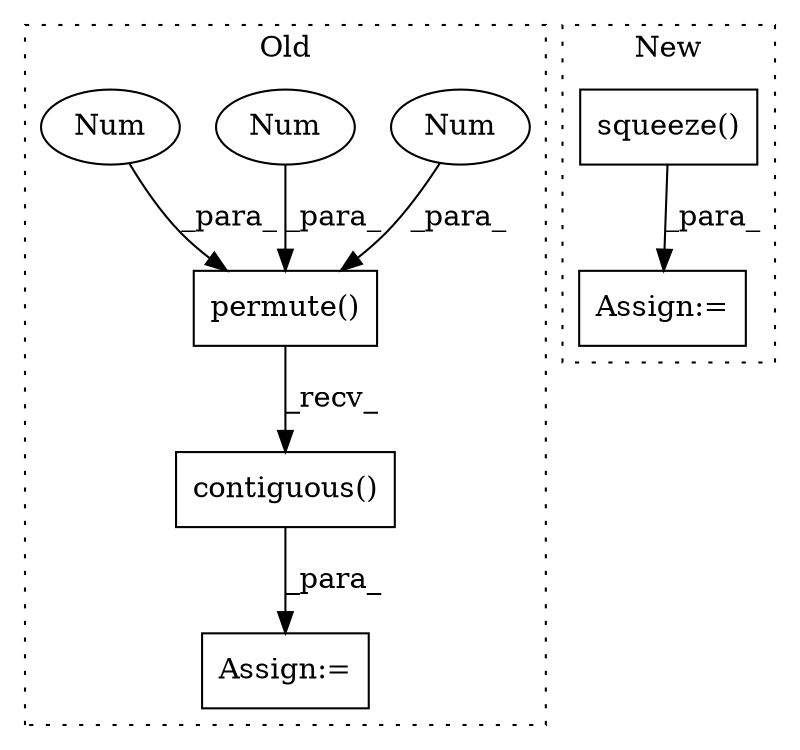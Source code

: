 digraph G {
subgraph cluster0 {
1 [label="contiguous()" a="75" s="1530" l="36" shape="box"];
3 [label="Assign:=" a="68" s="1527" l="3" shape="box"];
4 [label="permute()" a="75" s="1530,1552" l="12,1" shape="box"];
5 [label="Num" a="76" s="1551" l="1" shape="ellipse"];
6 [label="Num" a="76" s="1542" l="1" shape="ellipse"];
7 [label="Num" a="76" s="1548" l="1" shape="ellipse"];
label = "Old";
style="dotted";
}
subgraph cluster1 {
2 [label="squeeze()" a="75" s="1249,1332" l="82,1" shape="box"];
8 [label="Assign:=" a="68" s="2045" l="3" shape="box"];
label = "New";
style="dotted";
}
1 -> 3 [label="_para_"];
2 -> 8 [label="_para_"];
4 -> 1 [label="_recv_"];
5 -> 4 [label="_para_"];
6 -> 4 [label="_para_"];
7 -> 4 [label="_para_"];
}